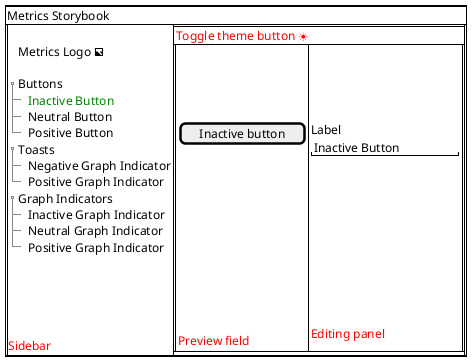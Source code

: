 @startsalt metrics_storybook_user_interface_diagram
{#
  {-
    Metrics Storybook
    {!
      {T
        +
        +Metrics Logo <&image>
        +
        + Buttons
        ++ <color:green>Inactive Button
        ++ Neutral Button
        ++ Positive Button
        + Toasts
        ++ Negative Graph Indicator
        ++ Positive Graph Indicator
        + Graph Indicators
        ++ Inactive Graph Indicator
        ++ Neutral Graph Indicator
        ++ Positive Graph Indicator
        +
        +
        +
        +
        +
        <color:red>Sidebar 
      } | {-
         <color:red>Toggle theme button <&sun>
        {!
          {
            .
            .
            .
            .
            [Inactive button]
            .
            .
            .
            .
            .
            .
            .
            .
            .
            .
            <color:red>Preview field
          } | {
            .
            .
            .
            .
            Label
            "Inactive Button   "
            .
            .
            .
            .
            .
            .
            .
            .
            .
            <color:red>Editing panel
          }
        }
      }
    }
  }
}
@endsalt
